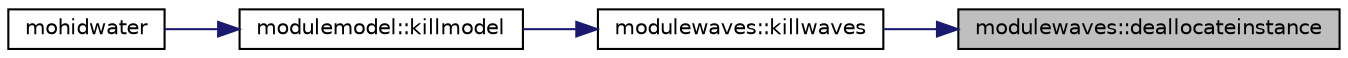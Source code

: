 digraph "modulewaves::deallocateinstance"
{
 // LATEX_PDF_SIZE
  edge [fontname="Helvetica",fontsize="10",labelfontname="Helvetica",labelfontsize="10"];
  node [fontname="Helvetica",fontsize="10",shape=record];
  rankdir="RL";
  Node1 [label="modulewaves::deallocateinstance",height=0.2,width=0.4,color="black", fillcolor="grey75", style="filled", fontcolor="black",tooltip=" "];
  Node1 -> Node2 [dir="back",color="midnightblue",fontsize="10",style="solid"];
  Node2 [label="modulewaves::killwaves",height=0.2,width=0.4,color="black", fillcolor="white", style="filled",URL="$namespacemodulewaves.html#ac7cfc1f43634cac51c36130e5d101c5d",tooltip=" "];
  Node2 -> Node3 [dir="back",color="midnightblue",fontsize="10",style="solid"];
  Node3 [label="modulemodel::killmodel",height=0.2,width=0.4,color="black", fillcolor="white", style="filled",URL="$namespacemodulemodel.html#a23647852257627fb606f6868bc295162",tooltip=" "];
  Node3 -> Node4 [dir="back",color="midnightblue",fontsize="10",style="solid"];
  Node4 [label="mohidwater",height=0.2,width=0.4,color="black", fillcolor="white", style="filled",URL="$_main_8_f90.html#a22cacab418d9e36dcaa8c3aef44b4185",tooltip=" "];
}
